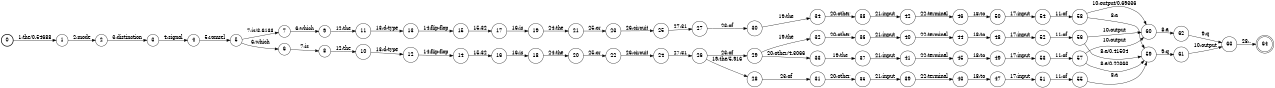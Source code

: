 digraph FST {
rankdir = LR;
size = "8.5,11";
label = "";
center = 1;
orientation = Portrait;
ranksep = "0.4";
nodesep = "0.25";
0 [label = "0", shape = circle, style = bold, fontsize = 14]
	0 -> 1 [label = "1:the/0.54688", fontsize = 14];
1 [label = "1", shape = circle, style = solid, fontsize = 14]
	1 -> 2 [label = "2:mode", fontsize = 14];
2 [label = "2", shape = circle, style = solid, fontsize = 14]
	2 -> 3 [label = "3:distinction", fontsize = 14];
3 [label = "3", shape = circle, style = solid, fontsize = 14]
	3 -> 4 [label = "4:signal", fontsize = 14];
4 [label = "4", shape = circle, style = solid, fontsize = 14]
	4 -> 5 [label = "5:romsel", fontsize = 14];
5 [label = "5", shape = circle, style = solid, fontsize = 14]
	5 -> 6 [label = "6:which", fontsize = 14];
	5 -> 7 [label = "7:is/3.6133", fontsize = 14];
6 [label = "6", shape = circle, style = solid, fontsize = 14]
	6 -> 8 [label = "7:is", fontsize = 14];
7 [label = "7", shape = circle, style = solid, fontsize = 14]
	7 -> 9 [label = "6:which", fontsize = 14];
8 [label = "8", shape = circle, style = solid, fontsize = 14]
	8 -> 10 [label = "12:the", fontsize = 14];
9 [label = "9", shape = circle, style = solid, fontsize = 14]
	9 -> 11 [label = "12:the", fontsize = 14];
10 [label = "10", shape = circle, style = solid, fontsize = 14]
	10 -> 12 [label = "13:d-type", fontsize = 14];
11 [label = "11", shape = circle, style = solid, fontsize = 14]
	11 -> 13 [label = "13:d-type", fontsize = 14];
12 [label = "12", shape = circle, style = solid, fontsize = 14]
	12 -> 14 [label = "14:flip-flop", fontsize = 14];
13 [label = "13", shape = circle, style = solid, fontsize = 14]
	13 -> 15 [label = "14:flip-flop", fontsize = 14];
14 [label = "14", shape = circle, style = solid, fontsize = 14]
	14 -> 16 [label = "15:32", fontsize = 14];
15 [label = "15", shape = circle, style = solid, fontsize = 14]
	15 -> 17 [label = "15:32", fontsize = 14];
16 [label = "16", shape = circle, style = solid, fontsize = 14]
	16 -> 18 [label = "16:is", fontsize = 14];
17 [label = "17", shape = circle, style = solid, fontsize = 14]
	17 -> 19 [label = "16:is", fontsize = 14];
18 [label = "18", shape = circle, style = solid, fontsize = 14]
	18 -> 20 [label = "24:the", fontsize = 14];
19 [label = "19", shape = circle, style = solid, fontsize = 14]
	19 -> 21 [label = "24:the", fontsize = 14];
20 [label = "20", shape = circle, style = solid, fontsize = 14]
	20 -> 22 [label = "25:or", fontsize = 14];
21 [label = "21", shape = circle, style = solid, fontsize = 14]
	21 -> 23 [label = "25:or", fontsize = 14];
22 [label = "22", shape = circle, style = solid, fontsize = 14]
	22 -> 24 [label = "26:circuit", fontsize = 14];
23 [label = "23", shape = circle, style = solid, fontsize = 14]
	23 -> 25 [label = "26:circuit", fontsize = 14];
24 [label = "24", shape = circle, style = solid, fontsize = 14]
	24 -> 26 [label = "27:31", fontsize = 14];
25 [label = "25", shape = circle, style = solid, fontsize = 14]
	25 -> 27 [label = "27:31", fontsize = 14];
26 [label = "26", shape = circle, style = solid, fontsize = 14]
	26 -> 28 [label = "19:the/5.916", fontsize = 14];
	26 -> 29 [label = "23:of", fontsize = 14];
27 [label = "27", shape = circle, style = solid, fontsize = 14]
	27 -> 30 [label = "23:of", fontsize = 14];
28 [label = "28", shape = circle, style = solid, fontsize = 14]
	28 -> 31 [label = "23:of", fontsize = 14];
29 [label = "29", shape = circle, style = solid, fontsize = 14]
	29 -> 32 [label = "19:the", fontsize = 14];
	29 -> 33 [label = "20:other/4.3066", fontsize = 14];
30 [label = "30", shape = circle, style = solid, fontsize = 14]
	30 -> 34 [label = "19:the", fontsize = 14];
31 [label = "31", shape = circle, style = solid, fontsize = 14]
	31 -> 35 [label = "20:other", fontsize = 14];
32 [label = "32", shape = circle, style = solid, fontsize = 14]
	32 -> 36 [label = "20:other", fontsize = 14];
33 [label = "33", shape = circle, style = solid, fontsize = 14]
	33 -> 37 [label = "19:the", fontsize = 14];
34 [label = "34", shape = circle, style = solid, fontsize = 14]
	34 -> 38 [label = "20:other", fontsize = 14];
35 [label = "35", shape = circle, style = solid, fontsize = 14]
	35 -> 39 [label = "21:input", fontsize = 14];
36 [label = "36", shape = circle, style = solid, fontsize = 14]
	36 -> 40 [label = "21:input", fontsize = 14];
37 [label = "37", shape = circle, style = solid, fontsize = 14]
	37 -> 41 [label = "21:input", fontsize = 14];
38 [label = "38", shape = circle, style = solid, fontsize = 14]
	38 -> 42 [label = "21:input", fontsize = 14];
39 [label = "39", shape = circle, style = solid, fontsize = 14]
	39 -> 43 [label = "22:terminal", fontsize = 14];
40 [label = "40", shape = circle, style = solid, fontsize = 14]
	40 -> 44 [label = "22:terminal", fontsize = 14];
41 [label = "41", shape = circle, style = solid, fontsize = 14]
	41 -> 45 [label = "22:terminal", fontsize = 14];
42 [label = "42", shape = circle, style = solid, fontsize = 14]
	42 -> 46 [label = "22:terminal", fontsize = 14];
43 [label = "43", shape = circle, style = solid, fontsize = 14]
	43 -> 47 [label = "18:to", fontsize = 14];
44 [label = "44", shape = circle, style = solid, fontsize = 14]
	44 -> 48 [label = "18:to", fontsize = 14];
45 [label = "45", shape = circle, style = solid, fontsize = 14]
	45 -> 49 [label = "18:to", fontsize = 14];
46 [label = "46", shape = circle, style = solid, fontsize = 14]
	46 -> 50 [label = "18:to", fontsize = 14];
47 [label = "47", shape = circle, style = solid, fontsize = 14]
	47 -> 51 [label = "17:input", fontsize = 14];
48 [label = "48", shape = circle, style = solid, fontsize = 14]
	48 -> 52 [label = "17:input", fontsize = 14];
49 [label = "49", shape = circle, style = solid, fontsize = 14]
	49 -> 53 [label = "17:input", fontsize = 14];
50 [label = "50", shape = circle, style = solid, fontsize = 14]
	50 -> 54 [label = "17:input", fontsize = 14];
51 [label = "51", shape = circle, style = solid, fontsize = 14]
	51 -> 55 [label = "11:of", fontsize = 14];
52 [label = "52", shape = circle, style = solid, fontsize = 14]
	52 -> 56 [label = "11:of", fontsize = 14];
53 [label = "53", shape = circle, style = solid, fontsize = 14]
	53 -> 57 [label = "11:of", fontsize = 14];
54 [label = "54", shape = circle, style = solid, fontsize = 14]
	54 -> 58 [label = "11:of", fontsize = 14];
55 [label = "55", shape = circle, style = solid, fontsize = 14]
	55 -> 59 [label = "8:a", fontsize = 14];
56 [label = "56", shape = circle, style = solid, fontsize = 14]
	56 -> 59 [label = "8:a/0.41504", fontsize = 14];
	56 -> 60 [label = "10:output", fontsize = 14];
57 [label = "57", shape = circle, style = solid, fontsize = 14]
	57 -> 59 [label = "8:a/0.22363", fontsize = 14];
	57 -> 60 [label = "10:output", fontsize = 14];
58 [label = "58", shape = circle, style = solid, fontsize = 14]
	58 -> 59 [label = "8:a", fontsize = 14];
	58 -> 60 [label = "10:output/0.69336", fontsize = 14];
59 [label = "59", shape = circle, style = solid, fontsize = 14]
	59 -> 61 [label = "9:q", fontsize = 14];
60 [label = "60", shape = circle, style = solid, fontsize = 14]
	60 -> 62 [label = "8:a", fontsize = 14];
61 [label = "61", shape = circle, style = solid, fontsize = 14]
	61 -> 63 [label = "10:output", fontsize = 14];
62 [label = "62", shape = circle, style = solid, fontsize = 14]
	62 -> 63 [label = "9:q", fontsize = 14];
63 [label = "63", shape = circle, style = solid, fontsize = 14]
	63 -> 64 [label = "28:.", fontsize = 14];
64 [label = "64", shape = doublecircle, style = solid, fontsize = 14]
}
